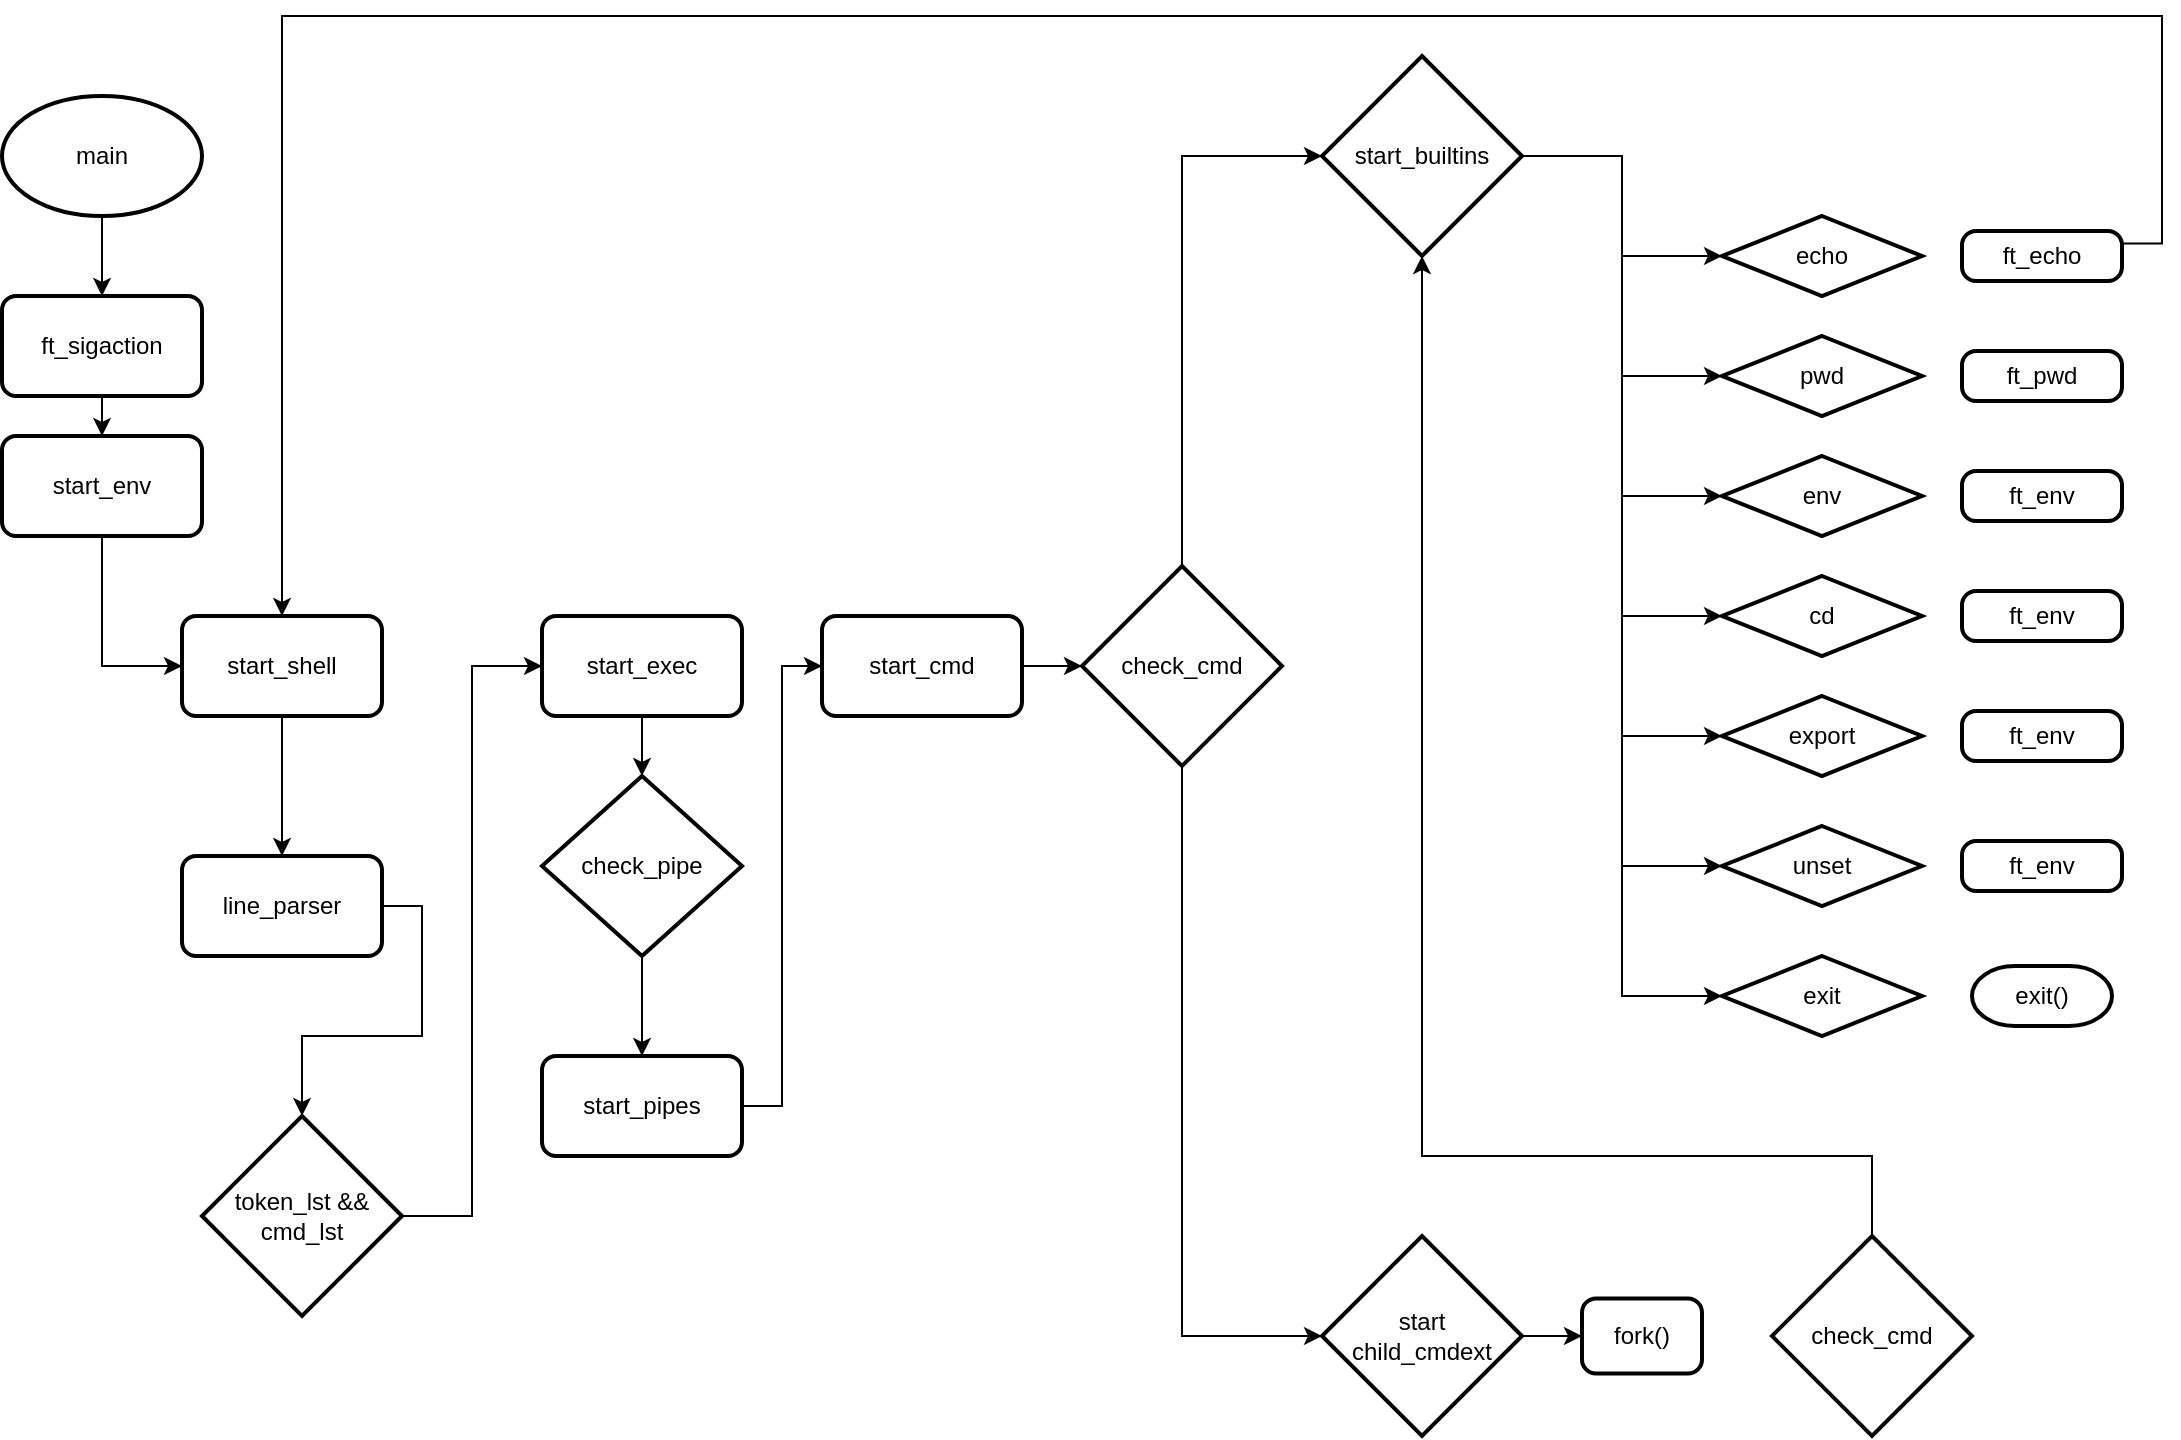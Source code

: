 <mxfile version="21.2.7" type="github">
  <diagram name="Página-1" id="pW3g8RfUsUve2e5VPUbd">
    <mxGraphModel dx="837" dy="1192" grid="1" gridSize="10" guides="1" tooltips="1" connect="1" arrows="1" fold="1" page="1" pageScale="1" pageWidth="1400" pageHeight="850" math="0" shadow="0">
      <root>
        <mxCell id="0" />
        <mxCell id="1" parent="0" />
        <mxCell id="eYnnE1rHSoS4j533D0Aq-7" style="edgeStyle=orthogonalEdgeStyle;rounded=0;orthogonalLoop=1;jettySize=auto;html=1;entryX=0.5;entryY=0;entryDx=0;entryDy=0;" edge="1" parent="1" source="eYnnE1rHSoS4j533D0Aq-2" target="eYnnE1rHSoS4j533D0Aq-6">
          <mxGeometry relative="1" as="geometry" />
        </mxCell>
        <mxCell id="eYnnE1rHSoS4j533D0Aq-2" value="main" style="strokeWidth=2;html=1;shape=mxgraph.flowchart.start_1;whiteSpace=wrap;" vertex="1" parent="1">
          <mxGeometry x="60" y="60" width="100" height="60" as="geometry" />
        </mxCell>
        <mxCell id="eYnnE1rHSoS4j533D0Aq-14" style="edgeStyle=orthogonalEdgeStyle;rounded=0;orthogonalLoop=1;jettySize=auto;html=1;exitX=1;exitY=0.5;exitDx=0;exitDy=0;entryX=0.5;entryY=0;entryDx=0;entryDy=0;entryPerimeter=0;" edge="1" parent="1" source="eYnnE1rHSoS4j533D0Aq-3" target="eYnnE1rHSoS4j533D0Aq-13">
          <mxGeometry relative="1" as="geometry">
            <mxPoint x="210" y="560" as="targetPoint" />
          </mxGeometry>
        </mxCell>
        <mxCell id="eYnnE1rHSoS4j533D0Aq-3" value="line_parser" style="rounded=1;whiteSpace=wrap;html=1;absoluteArcSize=1;arcSize=14;strokeWidth=2;" vertex="1" parent="1">
          <mxGeometry x="150" y="440" width="100" height="50" as="geometry" />
        </mxCell>
        <mxCell id="eYnnE1rHSoS4j533D0Aq-9" style="edgeStyle=orthogonalEdgeStyle;rounded=0;orthogonalLoop=1;jettySize=auto;html=1;exitX=0.5;exitY=1;exitDx=0;exitDy=0;entryX=0;entryY=0.5;entryDx=0;entryDy=0;" edge="1" parent="1" source="eYnnE1rHSoS4j533D0Aq-4" target="eYnnE1rHSoS4j533D0Aq-5">
          <mxGeometry relative="1" as="geometry" />
        </mxCell>
        <mxCell id="eYnnE1rHSoS4j533D0Aq-4" value="start_env" style="rounded=1;whiteSpace=wrap;html=1;absoluteArcSize=1;arcSize=14;strokeWidth=2;" vertex="1" parent="1">
          <mxGeometry x="60" y="230" width="100" height="50" as="geometry" />
        </mxCell>
        <mxCell id="eYnnE1rHSoS4j533D0Aq-29" style="edgeStyle=orthogonalEdgeStyle;rounded=0;orthogonalLoop=1;jettySize=auto;html=1;exitX=0.5;exitY=1;exitDx=0;exitDy=0;entryX=0.5;entryY=0;entryDx=0;entryDy=0;" edge="1" parent="1" source="eYnnE1rHSoS4j533D0Aq-5" target="eYnnE1rHSoS4j533D0Aq-3">
          <mxGeometry relative="1" as="geometry" />
        </mxCell>
        <mxCell id="eYnnE1rHSoS4j533D0Aq-5" value="start_shell" style="rounded=1;whiteSpace=wrap;html=1;absoluteArcSize=1;arcSize=14;strokeWidth=2;" vertex="1" parent="1">
          <mxGeometry x="150" y="320" width="100" height="50" as="geometry" />
        </mxCell>
        <mxCell id="eYnnE1rHSoS4j533D0Aq-8" style="edgeStyle=orthogonalEdgeStyle;rounded=0;orthogonalLoop=1;jettySize=auto;html=1;exitX=0.5;exitY=1;exitDx=0;exitDy=0;entryX=0.5;entryY=0;entryDx=0;entryDy=0;" edge="1" parent="1" source="eYnnE1rHSoS4j533D0Aq-6" target="eYnnE1rHSoS4j533D0Aq-4">
          <mxGeometry relative="1" as="geometry" />
        </mxCell>
        <mxCell id="eYnnE1rHSoS4j533D0Aq-6" value="ft_sigaction" style="rounded=1;whiteSpace=wrap;html=1;absoluteArcSize=1;arcSize=14;strokeWidth=2;" vertex="1" parent="1">
          <mxGeometry x="60" y="160" width="100" height="50" as="geometry" />
        </mxCell>
        <mxCell id="eYnnE1rHSoS4j533D0Aq-20" style="edgeStyle=orthogonalEdgeStyle;rounded=0;orthogonalLoop=1;jettySize=auto;html=1;exitX=0.5;exitY=1;exitDx=0;exitDy=0;entryX=0.5;entryY=0;entryDx=0;entryDy=0;entryPerimeter=0;" edge="1" parent="1" source="eYnnE1rHSoS4j533D0Aq-12" target="eYnnE1rHSoS4j533D0Aq-17">
          <mxGeometry relative="1" as="geometry" />
        </mxCell>
        <mxCell id="eYnnE1rHSoS4j533D0Aq-12" value="start_exec" style="rounded=1;whiteSpace=wrap;html=1;absoluteArcSize=1;arcSize=14;strokeWidth=2;" vertex="1" parent="1">
          <mxGeometry x="330" y="320" width="100" height="50" as="geometry" />
        </mxCell>
        <mxCell id="eYnnE1rHSoS4j533D0Aq-15" style="edgeStyle=orthogonalEdgeStyle;rounded=0;orthogonalLoop=1;jettySize=auto;html=1;exitX=1;exitY=0.5;exitDx=0;exitDy=0;exitPerimeter=0;entryX=0;entryY=0.5;entryDx=0;entryDy=0;" edge="1" parent="1" source="eYnnE1rHSoS4j533D0Aq-13" target="eYnnE1rHSoS4j533D0Aq-12">
          <mxGeometry relative="1" as="geometry" />
        </mxCell>
        <mxCell id="eYnnE1rHSoS4j533D0Aq-13" value="token_lst &amp;amp;&amp;amp; cmd_lst" style="strokeWidth=2;html=1;shape=mxgraph.flowchart.decision;whiteSpace=wrap;" vertex="1" parent="1">
          <mxGeometry x="160" y="570" width="100" height="100" as="geometry" />
        </mxCell>
        <mxCell id="eYnnE1rHSoS4j533D0Aq-32" style="edgeStyle=orthogonalEdgeStyle;rounded=0;orthogonalLoop=1;jettySize=auto;html=1;exitX=0.5;exitY=0;exitDx=0;exitDy=0;exitPerimeter=0;entryX=0;entryY=0.5;entryDx=0;entryDy=0;entryPerimeter=0;" edge="1" parent="1" source="eYnnE1rHSoS4j533D0Aq-16" target="eYnnE1rHSoS4j533D0Aq-30">
          <mxGeometry relative="1" as="geometry" />
        </mxCell>
        <mxCell id="eYnnE1rHSoS4j533D0Aq-33" style="edgeStyle=orthogonalEdgeStyle;rounded=0;orthogonalLoop=1;jettySize=auto;html=1;exitX=0.5;exitY=1;exitDx=0;exitDy=0;exitPerimeter=0;entryX=0;entryY=0.5;entryDx=0;entryDy=0;entryPerimeter=0;" edge="1" parent="1" source="eYnnE1rHSoS4j533D0Aq-16" target="eYnnE1rHSoS4j533D0Aq-31">
          <mxGeometry relative="1" as="geometry">
            <mxPoint x="650" y="510" as="sourcePoint" />
          </mxGeometry>
        </mxCell>
        <mxCell id="eYnnE1rHSoS4j533D0Aq-16" value="check_cmd" style="strokeWidth=2;html=1;shape=mxgraph.flowchart.decision;whiteSpace=wrap;" vertex="1" parent="1">
          <mxGeometry x="600" y="295" width="100" height="100" as="geometry" />
        </mxCell>
        <mxCell id="eYnnE1rHSoS4j533D0Aq-21" style="edgeStyle=orthogonalEdgeStyle;rounded=0;orthogonalLoop=1;jettySize=auto;html=1;exitX=0.5;exitY=1;exitDx=0;exitDy=0;exitPerimeter=0;entryX=0.5;entryY=0;entryDx=0;entryDy=0;" edge="1" parent="1" source="eYnnE1rHSoS4j533D0Aq-17" target="eYnnE1rHSoS4j533D0Aq-18">
          <mxGeometry relative="1" as="geometry" />
        </mxCell>
        <mxCell id="eYnnE1rHSoS4j533D0Aq-17" value="check_pipe" style="strokeWidth=2;html=1;shape=mxgraph.flowchart.decision;whiteSpace=wrap;" vertex="1" parent="1">
          <mxGeometry x="330" y="400" width="100" height="90" as="geometry" />
        </mxCell>
        <mxCell id="eYnnE1rHSoS4j533D0Aq-24" style="edgeStyle=orthogonalEdgeStyle;rounded=0;orthogonalLoop=1;jettySize=auto;html=1;exitX=1;exitY=0.5;exitDx=0;exitDy=0;entryX=0;entryY=0.5;entryDx=0;entryDy=0;" edge="1" parent="1" source="eYnnE1rHSoS4j533D0Aq-18" target="eYnnE1rHSoS4j533D0Aq-23">
          <mxGeometry relative="1" as="geometry" />
        </mxCell>
        <mxCell id="eYnnE1rHSoS4j533D0Aq-18" value="start_pipes" style="rounded=1;whiteSpace=wrap;html=1;absoluteArcSize=1;arcSize=14;strokeWidth=2;" vertex="1" parent="1">
          <mxGeometry x="330" y="540" width="100" height="50" as="geometry" />
        </mxCell>
        <mxCell id="eYnnE1rHSoS4j533D0Aq-26" style="edgeStyle=orthogonalEdgeStyle;rounded=0;orthogonalLoop=1;jettySize=auto;html=1;exitX=1;exitY=0.5;exitDx=0;exitDy=0;entryX=0;entryY=0.5;entryDx=0;entryDy=0;entryPerimeter=0;" edge="1" parent="1" source="eYnnE1rHSoS4j533D0Aq-23" target="eYnnE1rHSoS4j533D0Aq-16">
          <mxGeometry relative="1" as="geometry" />
        </mxCell>
        <mxCell id="eYnnE1rHSoS4j533D0Aq-23" value="start_cmd" style="rounded=1;whiteSpace=wrap;html=1;absoluteArcSize=1;arcSize=14;strokeWidth=2;" vertex="1" parent="1">
          <mxGeometry x="470" y="320" width="100" height="50" as="geometry" />
        </mxCell>
        <mxCell id="eYnnE1rHSoS4j533D0Aq-42" style="edgeStyle=orthogonalEdgeStyle;rounded=0;orthogonalLoop=1;jettySize=auto;html=1;exitX=1;exitY=0.5;exitDx=0;exitDy=0;exitPerimeter=0;entryX=0;entryY=0.5;entryDx=0;entryDy=0;entryPerimeter=0;" edge="1" parent="1" source="eYnnE1rHSoS4j533D0Aq-30" target="eYnnE1rHSoS4j533D0Aq-34">
          <mxGeometry relative="1" as="geometry" />
        </mxCell>
        <mxCell id="eYnnE1rHSoS4j533D0Aq-43" style="edgeStyle=orthogonalEdgeStyle;rounded=0;orthogonalLoop=1;jettySize=auto;html=1;exitX=1;exitY=0.5;exitDx=0;exitDy=0;exitPerimeter=0;entryX=0;entryY=0.5;entryDx=0;entryDy=0;entryPerimeter=0;" edge="1" parent="1" source="eYnnE1rHSoS4j533D0Aq-30" target="eYnnE1rHSoS4j533D0Aq-36">
          <mxGeometry relative="1" as="geometry" />
        </mxCell>
        <mxCell id="eYnnE1rHSoS4j533D0Aq-44" style="edgeStyle=orthogonalEdgeStyle;rounded=0;orthogonalLoop=1;jettySize=auto;html=1;exitX=1;exitY=0.5;exitDx=0;exitDy=0;exitPerimeter=0;entryX=0;entryY=0.5;entryDx=0;entryDy=0;entryPerimeter=0;" edge="1" parent="1" source="eYnnE1rHSoS4j533D0Aq-30" target="eYnnE1rHSoS4j533D0Aq-37">
          <mxGeometry relative="1" as="geometry" />
        </mxCell>
        <mxCell id="eYnnE1rHSoS4j533D0Aq-50" style="edgeStyle=orthogonalEdgeStyle;rounded=0;orthogonalLoop=1;jettySize=auto;html=1;exitX=1;exitY=0.5;exitDx=0;exitDy=0;exitPerimeter=0;entryX=0;entryY=0.5;entryDx=0;entryDy=0;entryPerimeter=0;" edge="1" parent="1" source="eYnnE1rHSoS4j533D0Aq-30" target="eYnnE1rHSoS4j533D0Aq-46">
          <mxGeometry relative="1" as="geometry" />
        </mxCell>
        <mxCell id="eYnnE1rHSoS4j533D0Aq-51" style="edgeStyle=orthogonalEdgeStyle;rounded=0;orthogonalLoop=1;jettySize=auto;html=1;exitX=1;exitY=0.5;exitDx=0;exitDy=0;exitPerimeter=0;entryX=0;entryY=0.5;entryDx=0;entryDy=0;entryPerimeter=0;" edge="1" parent="1" source="eYnnE1rHSoS4j533D0Aq-30" target="eYnnE1rHSoS4j533D0Aq-47">
          <mxGeometry relative="1" as="geometry" />
        </mxCell>
        <mxCell id="eYnnE1rHSoS4j533D0Aq-52" style="edgeStyle=orthogonalEdgeStyle;rounded=0;orthogonalLoop=1;jettySize=auto;html=1;exitX=1;exitY=0.5;exitDx=0;exitDy=0;exitPerimeter=0;entryX=0;entryY=0.5;entryDx=0;entryDy=0;entryPerimeter=0;" edge="1" parent="1" source="eYnnE1rHSoS4j533D0Aq-30" target="eYnnE1rHSoS4j533D0Aq-48">
          <mxGeometry relative="1" as="geometry" />
        </mxCell>
        <mxCell id="eYnnE1rHSoS4j533D0Aq-53" style="edgeStyle=orthogonalEdgeStyle;rounded=0;orthogonalLoop=1;jettySize=auto;html=1;exitX=1;exitY=0.5;exitDx=0;exitDy=0;exitPerimeter=0;entryX=0;entryY=0.5;entryDx=0;entryDy=0;entryPerimeter=0;" edge="1" parent="1" source="eYnnE1rHSoS4j533D0Aq-30" target="eYnnE1rHSoS4j533D0Aq-49">
          <mxGeometry relative="1" as="geometry" />
        </mxCell>
        <mxCell id="eYnnE1rHSoS4j533D0Aq-30" value="start_builtins" style="strokeWidth=2;html=1;shape=mxgraph.flowchart.decision;whiteSpace=wrap;" vertex="1" parent="1">
          <mxGeometry x="720" y="40" width="100" height="100" as="geometry" />
        </mxCell>
        <mxCell id="eYnnE1rHSoS4j533D0Aq-60" style="edgeStyle=orthogonalEdgeStyle;rounded=0;orthogonalLoop=1;jettySize=auto;html=1;exitX=1;exitY=0.5;exitDx=0;exitDy=0;exitPerimeter=0;entryX=0;entryY=0.5;entryDx=0;entryDy=0;" edge="1" parent="1" source="eYnnE1rHSoS4j533D0Aq-31" target="eYnnE1rHSoS4j533D0Aq-35">
          <mxGeometry relative="1" as="geometry" />
        </mxCell>
        <mxCell id="eYnnE1rHSoS4j533D0Aq-31" value="start&lt;br&gt;child_cmdext" style="strokeWidth=2;html=1;shape=mxgraph.flowchart.decision;whiteSpace=wrap;" vertex="1" parent="1">
          <mxGeometry x="720" y="630" width="100" height="100" as="geometry" />
        </mxCell>
        <mxCell id="eYnnE1rHSoS4j533D0Aq-34" value="echo" style="strokeWidth=2;html=1;shape=mxgraph.flowchart.decision;whiteSpace=wrap;" vertex="1" parent="1">
          <mxGeometry x="920" y="120" width="100" height="40" as="geometry" />
        </mxCell>
        <mxCell id="eYnnE1rHSoS4j533D0Aq-35" value="fork()" style="rounded=1;whiteSpace=wrap;html=1;absoluteArcSize=1;arcSize=14;strokeWidth=2;" vertex="1" parent="1">
          <mxGeometry x="850" y="661.25" width="60" height="37.5" as="geometry" />
        </mxCell>
        <mxCell id="eYnnE1rHSoS4j533D0Aq-36" value="pwd" style="strokeWidth=2;html=1;shape=mxgraph.flowchart.decision;whiteSpace=wrap;" vertex="1" parent="1">
          <mxGeometry x="920" y="180" width="100" height="40" as="geometry" />
        </mxCell>
        <mxCell id="eYnnE1rHSoS4j533D0Aq-37" value="env" style="strokeWidth=2;html=1;shape=mxgraph.flowchart.decision;whiteSpace=wrap;" vertex="1" parent="1">
          <mxGeometry x="920" y="240" width="100" height="40" as="geometry" />
        </mxCell>
        <mxCell id="eYnnE1rHSoS4j533D0Aq-58" style="edgeStyle=orthogonalEdgeStyle;rounded=0;orthogonalLoop=1;jettySize=auto;html=1;exitX=1;exitY=0.25;exitDx=0;exitDy=0;entryX=0.5;entryY=0;entryDx=0;entryDy=0;" edge="1" parent="1" source="eYnnE1rHSoS4j533D0Aq-39" target="eYnnE1rHSoS4j533D0Aq-5">
          <mxGeometry relative="1" as="geometry">
            <Array as="points">
              <mxPoint x="1140" y="134" />
              <mxPoint x="1140" y="20" />
              <mxPoint x="200" y="20" />
            </Array>
          </mxGeometry>
        </mxCell>
        <mxCell id="eYnnE1rHSoS4j533D0Aq-39" value="ft_echo" style="rounded=1;whiteSpace=wrap;html=1;absoluteArcSize=1;arcSize=14;strokeWidth=2;" vertex="1" parent="1">
          <mxGeometry x="1040" y="127.5" width="80" height="25" as="geometry" />
        </mxCell>
        <mxCell id="eYnnE1rHSoS4j533D0Aq-40" value="ft_pwd" style="rounded=1;whiteSpace=wrap;html=1;absoluteArcSize=1;arcSize=14;strokeWidth=2;" vertex="1" parent="1">
          <mxGeometry x="1040" y="187.5" width="80" height="25" as="geometry" />
        </mxCell>
        <mxCell id="eYnnE1rHSoS4j533D0Aq-41" value="ft_env" style="rounded=1;whiteSpace=wrap;html=1;absoluteArcSize=1;arcSize=14;strokeWidth=2;" vertex="1" parent="1">
          <mxGeometry x="1040" y="247.5" width="80" height="25" as="geometry" />
        </mxCell>
        <mxCell id="eYnnE1rHSoS4j533D0Aq-46" value="cd" style="strokeWidth=2;html=1;shape=mxgraph.flowchart.decision;whiteSpace=wrap;" vertex="1" parent="1">
          <mxGeometry x="920" y="300" width="100" height="40" as="geometry" />
        </mxCell>
        <mxCell id="eYnnE1rHSoS4j533D0Aq-47" value="export" style="strokeWidth=2;html=1;shape=mxgraph.flowchart.decision;whiteSpace=wrap;" vertex="1" parent="1">
          <mxGeometry x="920" y="360" width="100" height="40" as="geometry" />
        </mxCell>
        <mxCell id="eYnnE1rHSoS4j533D0Aq-48" value="unset" style="strokeWidth=2;html=1;shape=mxgraph.flowchart.decision;whiteSpace=wrap;" vertex="1" parent="1">
          <mxGeometry x="920" y="425" width="100" height="40" as="geometry" />
        </mxCell>
        <mxCell id="eYnnE1rHSoS4j533D0Aq-49" value="exit" style="strokeWidth=2;html=1;shape=mxgraph.flowchart.decision;whiteSpace=wrap;" vertex="1" parent="1">
          <mxGeometry x="920" y="490" width="100" height="40" as="geometry" />
        </mxCell>
        <mxCell id="eYnnE1rHSoS4j533D0Aq-54" value="ft_env" style="rounded=1;whiteSpace=wrap;html=1;absoluteArcSize=1;arcSize=14;strokeWidth=2;" vertex="1" parent="1">
          <mxGeometry x="1040" y="307.5" width="80" height="25" as="geometry" />
        </mxCell>
        <mxCell id="eYnnE1rHSoS4j533D0Aq-55" value="ft_env" style="rounded=1;whiteSpace=wrap;html=1;absoluteArcSize=1;arcSize=14;strokeWidth=2;" vertex="1" parent="1">
          <mxGeometry x="1040" y="367.5" width="80" height="25" as="geometry" />
        </mxCell>
        <mxCell id="eYnnE1rHSoS4j533D0Aq-56" value="ft_env" style="rounded=1;whiteSpace=wrap;html=1;absoluteArcSize=1;arcSize=14;strokeWidth=2;" vertex="1" parent="1">
          <mxGeometry x="1040" y="432.5" width="80" height="25" as="geometry" />
        </mxCell>
        <mxCell id="eYnnE1rHSoS4j533D0Aq-57" value="exit()" style="strokeWidth=2;html=1;shape=mxgraph.flowchart.terminator;whiteSpace=wrap;" vertex="1" parent="1">
          <mxGeometry x="1045" y="495" width="70" height="30" as="geometry" />
        </mxCell>
        <mxCell id="eYnnE1rHSoS4j533D0Aq-62" style="edgeStyle=orthogonalEdgeStyle;rounded=0;orthogonalLoop=1;jettySize=auto;html=1;exitX=0.5;exitY=0;exitDx=0;exitDy=0;exitPerimeter=0;entryX=0.5;entryY=1;entryDx=0;entryDy=0;entryPerimeter=0;" edge="1" parent="1" source="eYnnE1rHSoS4j533D0Aq-61" target="eYnnE1rHSoS4j533D0Aq-30">
          <mxGeometry relative="1" as="geometry">
            <Array as="points">
              <mxPoint x="995" y="590" />
              <mxPoint x="770" y="590" />
            </Array>
          </mxGeometry>
        </mxCell>
        <mxCell id="eYnnE1rHSoS4j533D0Aq-61" value="check_cmd" style="strokeWidth=2;html=1;shape=mxgraph.flowchart.decision;whiteSpace=wrap;" vertex="1" parent="1">
          <mxGeometry x="945" y="630" width="100" height="100" as="geometry" />
        </mxCell>
      </root>
    </mxGraphModel>
  </diagram>
</mxfile>
